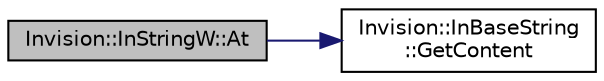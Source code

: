 digraph "Invision::InStringW::At"
{
 // LATEX_PDF_SIZE
  edge [fontname="Helvetica",fontsize="10",labelfontname="Helvetica",labelfontsize="10"];
  node [fontname="Helvetica",fontsize="10",shape=record];
  rankdir="LR";
  Node1 [label="Invision::InStringW::At",height=0.2,width=0.4,color="black", fillcolor="grey75", style="filled", fontcolor="black",tooltip=" "];
  Node1 -> Node2 [color="midnightblue",fontsize="10",style="solid",fontname="Helvetica"];
  Node2 [label="Invision::InBaseString\l::GetContent",height=0.2,width=0.4,color="black", fillcolor="white", style="filled",URL="$class_invision_1_1_in_base_string.html#adeab9a2980b24d39ccb384f5677ae5fb",tooltip=" "];
}
